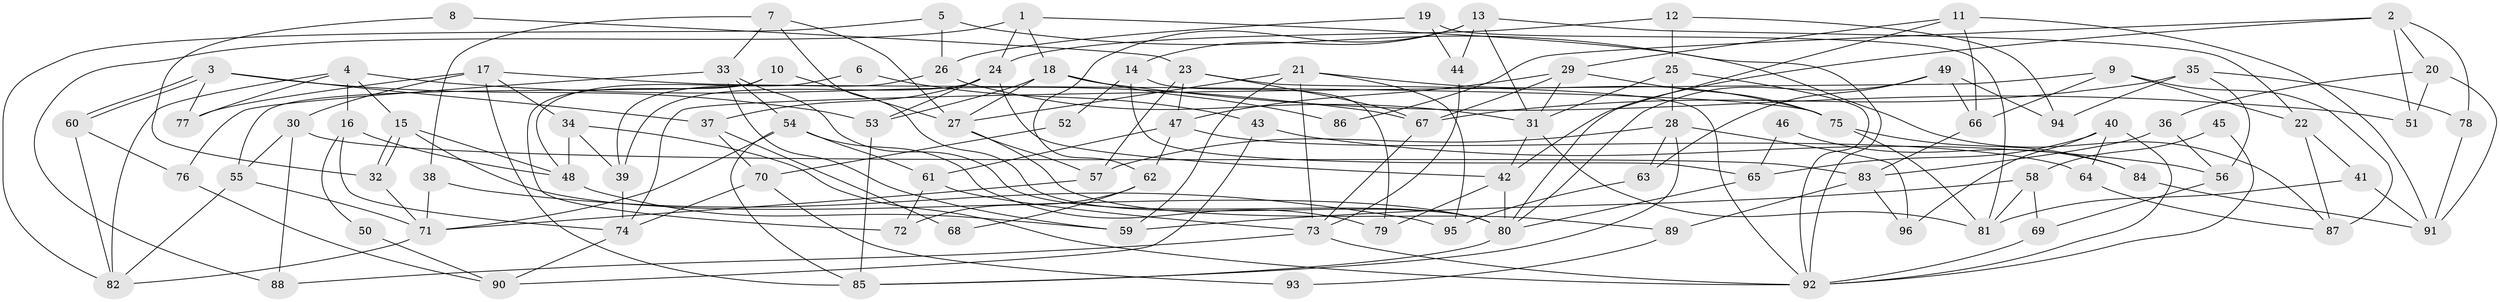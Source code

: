// coarse degree distribution, {5: 0.20833333333333334, 8: 0.08333333333333333, 9: 0.0625, 4: 0.1875, 10: 0.041666666666666664, 12: 0.020833333333333332, 7: 0.0625, 6: 0.0625, 11: 0.041666666666666664, 3: 0.16666666666666666, 2: 0.0625}
// Generated by graph-tools (version 1.1) at 2025/19/03/04/25 18:19:02]
// undirected, 96 vertices, 192 edges
graph export_dot {
graph [start="1"]
  node [color=gray90,style=filled];
  1;
  2;
  3;
  4;
  5;
  6;
  7;
  8;
  9;
  10;
  11;
  12;
  13;
  14;
  15;
  16;
  17;
  18;
  19;
  20;
  21;
  22;
  23;
  24;
  25;
  26;
  27;
  28;
  29;
  30;
  31;
  32;
  33;
  34;
  35;
  36;
  37;
  38;
  39;
  40;
  41;
  42;
  43;
  44;
  45;
  46;
  47;
  48;
  49;
  50;
  51;
  52;
  53;
  54;
  55;
  56;
  57;
  58;
  59;
  60;
  61;
  62;
  63;
  64;
  65;
  66;
  67;
  68;
  69;
  70;
  71;
  72;
  73;
  74;
  75;
  76;
  77;
  78;
  79;
  80;
  81;
  82;
  83;
  84;
  85;
  86;
  87;
  88;
  89;
  90;
  91;
  92;
  93;
  94;
  95;
  96;
  1 -- 18;
  1 -- 92;
  1 -- 24;
  1 -- 88;
  2 -- 42;
  2 -- 51;
  2 -- 20;
  2 -- 78;
  2 -- 86;
  3 -- 60;
  3 -- 60;
  3 -- 53;
  3 -- 37;
  3 -- 77;
  4 -- 77;
  4 -- 67;
  4 -- 15;
  4 -- 16;
  4 -- 82;
  5 -- 82;
  5 -- 26;
  5 -- 87;
  6 -- 48;
  6 -- 43;
  7 -- 80;
  7 -- 33;
  7 -- 27;
  7 -- 38;
  8 -- 32;
  8 -- 23;
  9 -- 66;
  9 -- 22;
  9 -- 74;
  9 -- 87;
  10 -- 55;
  10 -- 72;
  10 -- 27;
  11 -- 80;
  11 -- 29;
  11 -- 66;
  11 -- 91;
  12 -- 24;
  12 -- 94;
  12 -- 25;
  13 -- 22;
  13 -- 31;
  13 -- 14;
  13 -- 44;
  13 -- 62;
  14 -- 79;
  14 -- 52;
  14 -- 65;
  15 -- 32;
  15 -- 32;
  15 -- 48;
  15 -- 80;
  16 -- 74;
  16 -- 48;
  16 -- 50;
  17 -- 34;
  17 -- 75;
  17 -- 30;
  17 -- 77;
  17 -- 85;
  18 -- 27;
  18 -- 53;
  18 -- 51;
  18 -- 86;
  19 -- 81;
  19 -- 44;
  19 -- 26;
  20 -- 91;
  20 -- 36;
  20 -- 51;
  21 -- 27;
  21 -- 95;
  21 -- 59;
  21 -- 73;
  21 -- 75;
  22 -- 41;
  22 -- 87;
  23 -- 92;
  23 -- 57;
  23 -- 47;
  23 -- 67;
  24 -- 42;
  24 -- 37;
  24 -- 39;
  24 -- 53;
  25 -- 28;
  25 -- 31;
  25 -- 92;
  26 -- 39;
  26 -- 31;
  27 -- 57;
  27 -- 89;
  28 -- 57;
  28 -- 85;
  28 -- 63;
  28 -- 96;
  29 -- 67;
  29 -- 31;
  29 -- 47;
  29 -- 75;
  30 -- 88;
  30 -- 55;
  30 -- 83;
  31 -- 42;
  31 -- 81;
  32 -- 71;
  33 -- 59;
  33 -- 80;
  33 -- 54;
  33 -- 76;
  34 -- 92;
  34 -- 48;
  34 -- 39;
  35 -- 56;
  35 -- 67;
  35 -- 78;
  35 -- 94;
  36 -- 83;
  36 -- 56;
  37 -- 68;
  37 -- 70;
  38 -- 71;
  38 -- 95;
  39 -- 74;
  40 -- 65;
  40 -- 64;
  40 -- 92;
  40 -- 96;
  41 -- 91;
  41 -- 81;
  42 -- 80;
  42 -- 79;
  43 -- 56;
  43 -- 90;
  44 -- 73;
  45 -- 92;
  45 -- 58;
  46 -- 84;
  46 -- 65;
  47 -- 61;
  47 -- 62;
  47 -- 64;
  48 -- 59;
  49 -- 80;
  49 -- 66;
  49 -- 63;
  49 -- 94;
  50 -- 90;
  52 -- 70;
  53 -- 85;
  54 -- 61;
  54 -- 71;
  54 -- 79;
  54 -- 85;
  55 -- 71;
  55 -- 82;
  56 -- 69;
  57 -- 71;
  58 -- 59;
  58 -- 81;
  58 -- 69;
  60 -- 82;
  60 -- 76;
  61 -- 73;
  61 -- 72;
  62 -- 68;
  62 -- 72;
  63 -- 95;
  64 -- 87;
  65 -- 80;
  66 -- 83;
  67 -- 73;
  69 -- 92;
  70 -- 74;
  70 -- 93;
  71 -- 82;
  73 -- 92;
  73 -- 88;
  74 -- 90;
  75 -- 81;
  75 -- 84;
  76 -- 90;
  78 -- 91;
  80 -- 85;
  83 -- 96;
  83 -- 89;
  84 -- 91;
  89 -- 93;
}
